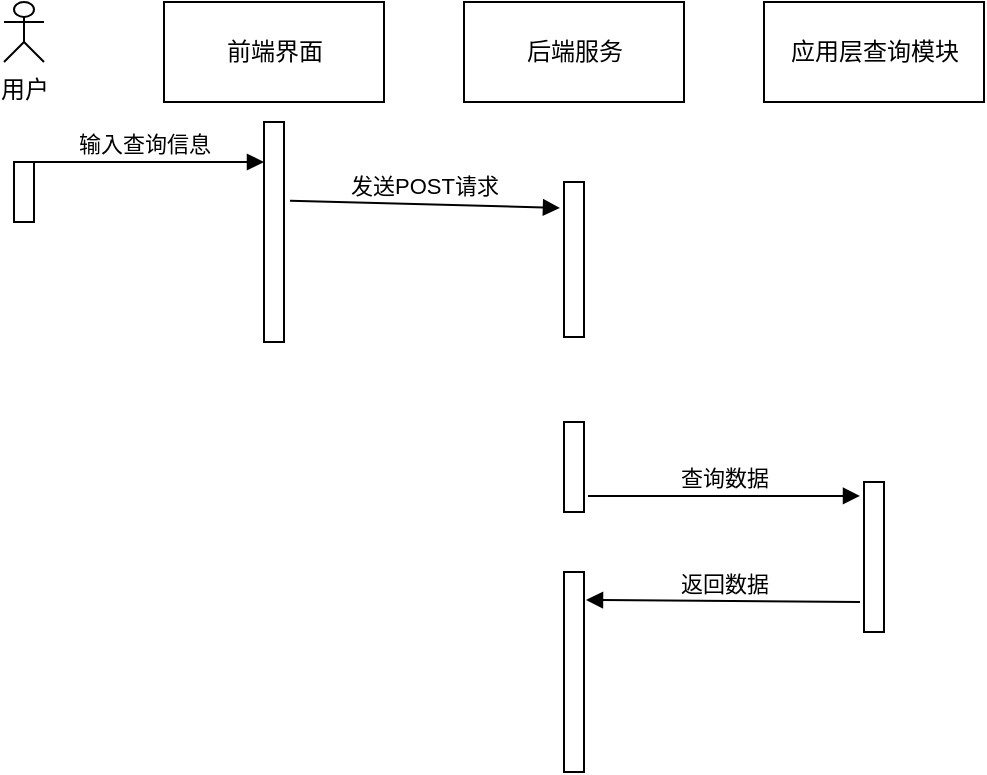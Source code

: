 <mxfile version="17.2.3" type="github">
  <diagram id="SutuU4O2ehbbUhdFzhPI" name="第 1 页">
    <mxGraphModel dx="946" dy="479" grid="1" gridSize="10" guides="1" tooltips="1" connect="1" arrows="1" fold="1" page="1" pageScale="1" pageWidth="850" pageHeight="1100" math="0" shadow="0">
      <root>
        <mxCell id="0" />
        <mxCell id="1" parent="0" />
        <mxCell id="URj0abbctH1mQ-Ql0Kna-1" value="用户" style="shape=umlActor;verticalLabelPosition=bottom;verticalAlign=top;html=1;" vertex="1" parent="1">
          <mxGeometry x="120" y="80" width="20" height="30" as="geometry" />
        </mxCell>
        <mxCell id="URj0abbctH1mQ-Ql0Kna-3" value="前端界面" style="html=1;" vertex="1" parent="1">
          <mxGeometry x="200" y="80" width="110" height="50" as="geometry" />
        </mxCell>
        <mxCell id="URj0abbctH1mQ-Ql0Kna-4" value="后端服务" style="html=1;" vertex="1" parent="1">
          <mxGeometry x="350" y="80" width="110" height="50" as="geometry" />
        </mxCell>
        <mxCell id="URj0abbctH1mQ-Ql0Kna-5" value="应用层查询模块" style="html=1;" vertex="1" parent="1">
          <mxGeometry x="500" y="80" width="110" height="50" as="geometry" />
        </mxCell>
        <mxCell id="URj0abbctH1mQ-Ql0Kna-17" value="" style="html=1;points=[];perimeter=orthogonalPerimeter;" vertex="1" parent="1">
          <mxGeometry x="250" y="140" width="10" height="110" as="geometry" />
        </mxCell>
        <mxCell id="URj0abbctH1mQ-Ql0Kna-19" value="输入查询信息" style="html=1;verticalAlign=bottom;endArrow=block;rounded=0;" edge="1" parent="1">
          <mxGeometry width="80" relative="1" as="geometry">
            <mxPoint x="130" y="160" as="sourcePoint" />
            <mxPoint x="250" y="160" as="targetPoint" />
          </mxGeometry>
        </mxCell>
        <mxCell id="URj0abbctH1mQ-Ql0Kna-20" value="" style="html=1;points=[];perimeter=orthogonalPerimeter;" vertex="1" parent="1">
          <mxGeometry x="125" y="160" width="10" height="30" as="geometry" />
        </mxCell>
        <mxCell id="URj0abbctH1mQ-Ql0Kna-21" value="" style="html=1;points=[];perimeter=orthogonalPerimeter;" vertex="1" parent="1">
          <mxGeometry x="400" y="290" width="10" height="45" as="geometry" />
        </mxCell>
        <mxCell id="URj0abbctH1mQ-Ql0Kna-22" value="发送POST请求" style="html=1;verticalAlign=bottom;endArrow=block;rounded=0;exitX=1.3;exitY=0.358;exitDx=0;exitDy=0;exitPerimeter=0;entryX=-0.2;entryY=0.167;entryDx=0;entryDy=0;entryPerimeter=0;" edge="1" parent="1" source="URj0abbctH1mQ-Ql0Kna-17" target="URj0abbctH1mQ-Ql0Kna-28">
          <mxGeometry width="80" relative="1" as="geometry">
            <mxPoint x="270" y="180" as="sourcePoint" />
            <mxPoint x="390" y="179" as="targetPoint" />
          </mxGeometry>
        </mxCell>
        <mxCell id="URj0abbctH1mQ-Ql0Kna-23" value="" style="html=1;points=[];perimeter=orthogonalPerimeter;" vertex="1" parent="1">
          <mxGeometry x="550" y="320" width="10" height="75" as="geometry" />
        </mxCell>
        <mxCell id="URj0abbctH1mQ-Ql0Kna-24" value="查询数据" style="html=1;verticalAlign=bottom;endArrow=block;rounded=0;entryX=-0.2;entryY=0.093;entryDx=0;entryDy=0;entryPerimeter=0;exitX=1.2;exitY=0.822;exitDx=0;exitDy=0;exitPerimeter=0;" edge="1" parent="1" source="URj0abbctH1mQ-Ql0Kna-21" target="URj0abbctH1mQ-Ql0Kna-23">
          <mxGeometry width="80" relative="1" as="geometry">
            <mxPoint x="460" y="265" as="sourcePoint" />
            <mxPoint x="540" y="265" as="targetPoint" />
          </mxGeometry>
        </mxCell>
        <mxCell id="URj0abbctH1mQ-Ql0Kna-25" value="" style="html=1;points=[];perimeter=orthogonalPerimeter;" vertex="1" parent="1">
          <mxGeometry x="400" y="365" width="10" height="100" as="geometry" />
        </mxCell>
        <mxCell id="URj0abbctH1mQ-Ql0Kna-26" value="返回数据" style="html=1;verticalAlign=bottom;endArrow=block;rounded=0;entryX=1.1;entryY=0.14;entryDx=0;entryDy=0;entryPerimeter=0;exitX=-0.2;exitY=0.8;exitDx=0;exitDy=0;exitPerimeter=0;" edge="1" parent="1" source="URj0abbctH1mQ-Ql0Kna-23" target="URj0abbctH1mQ-Ql0Kna-25">
          <mxGeometry width="80" relative="1" as="geometry">
            <mxPoint x="450" y="425" as="sourcePoint" />
            <mxPoint x="530" y="425" as="targetPoint" />
          </mxGeometry>
        </mxCell>
        <mxCell id="URj0abbctH1mQ-Ql0Kna-28" value="" style="html=1;points=[];perimeter=orthogonalPerimeter;" vertex="1" parent="1">
          <mxGeometry x="400" y="170" width="10" height="77.5" as="geometry" />
        </mxCell>
      </root>
    </mxGraphModel>
  </diagram>
</mxfile>
